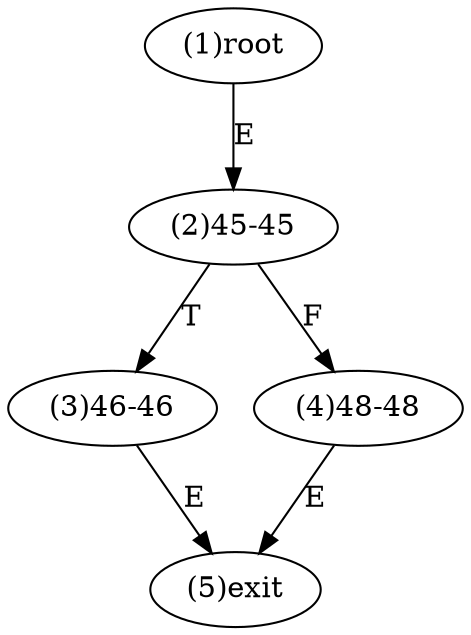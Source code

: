 digraph "" { 
1[ label="(1)root"];
2[ label="(2)45-45"];
3[ label="(3)46-46"];
4[ label="(4)48-48"];
5[ label="(5)exit"];
1->2[ label="E"];
2->4[ label="F"];
2->3[ label="T"];
3->5[ label="E"];
4->5[ label="E"];
}